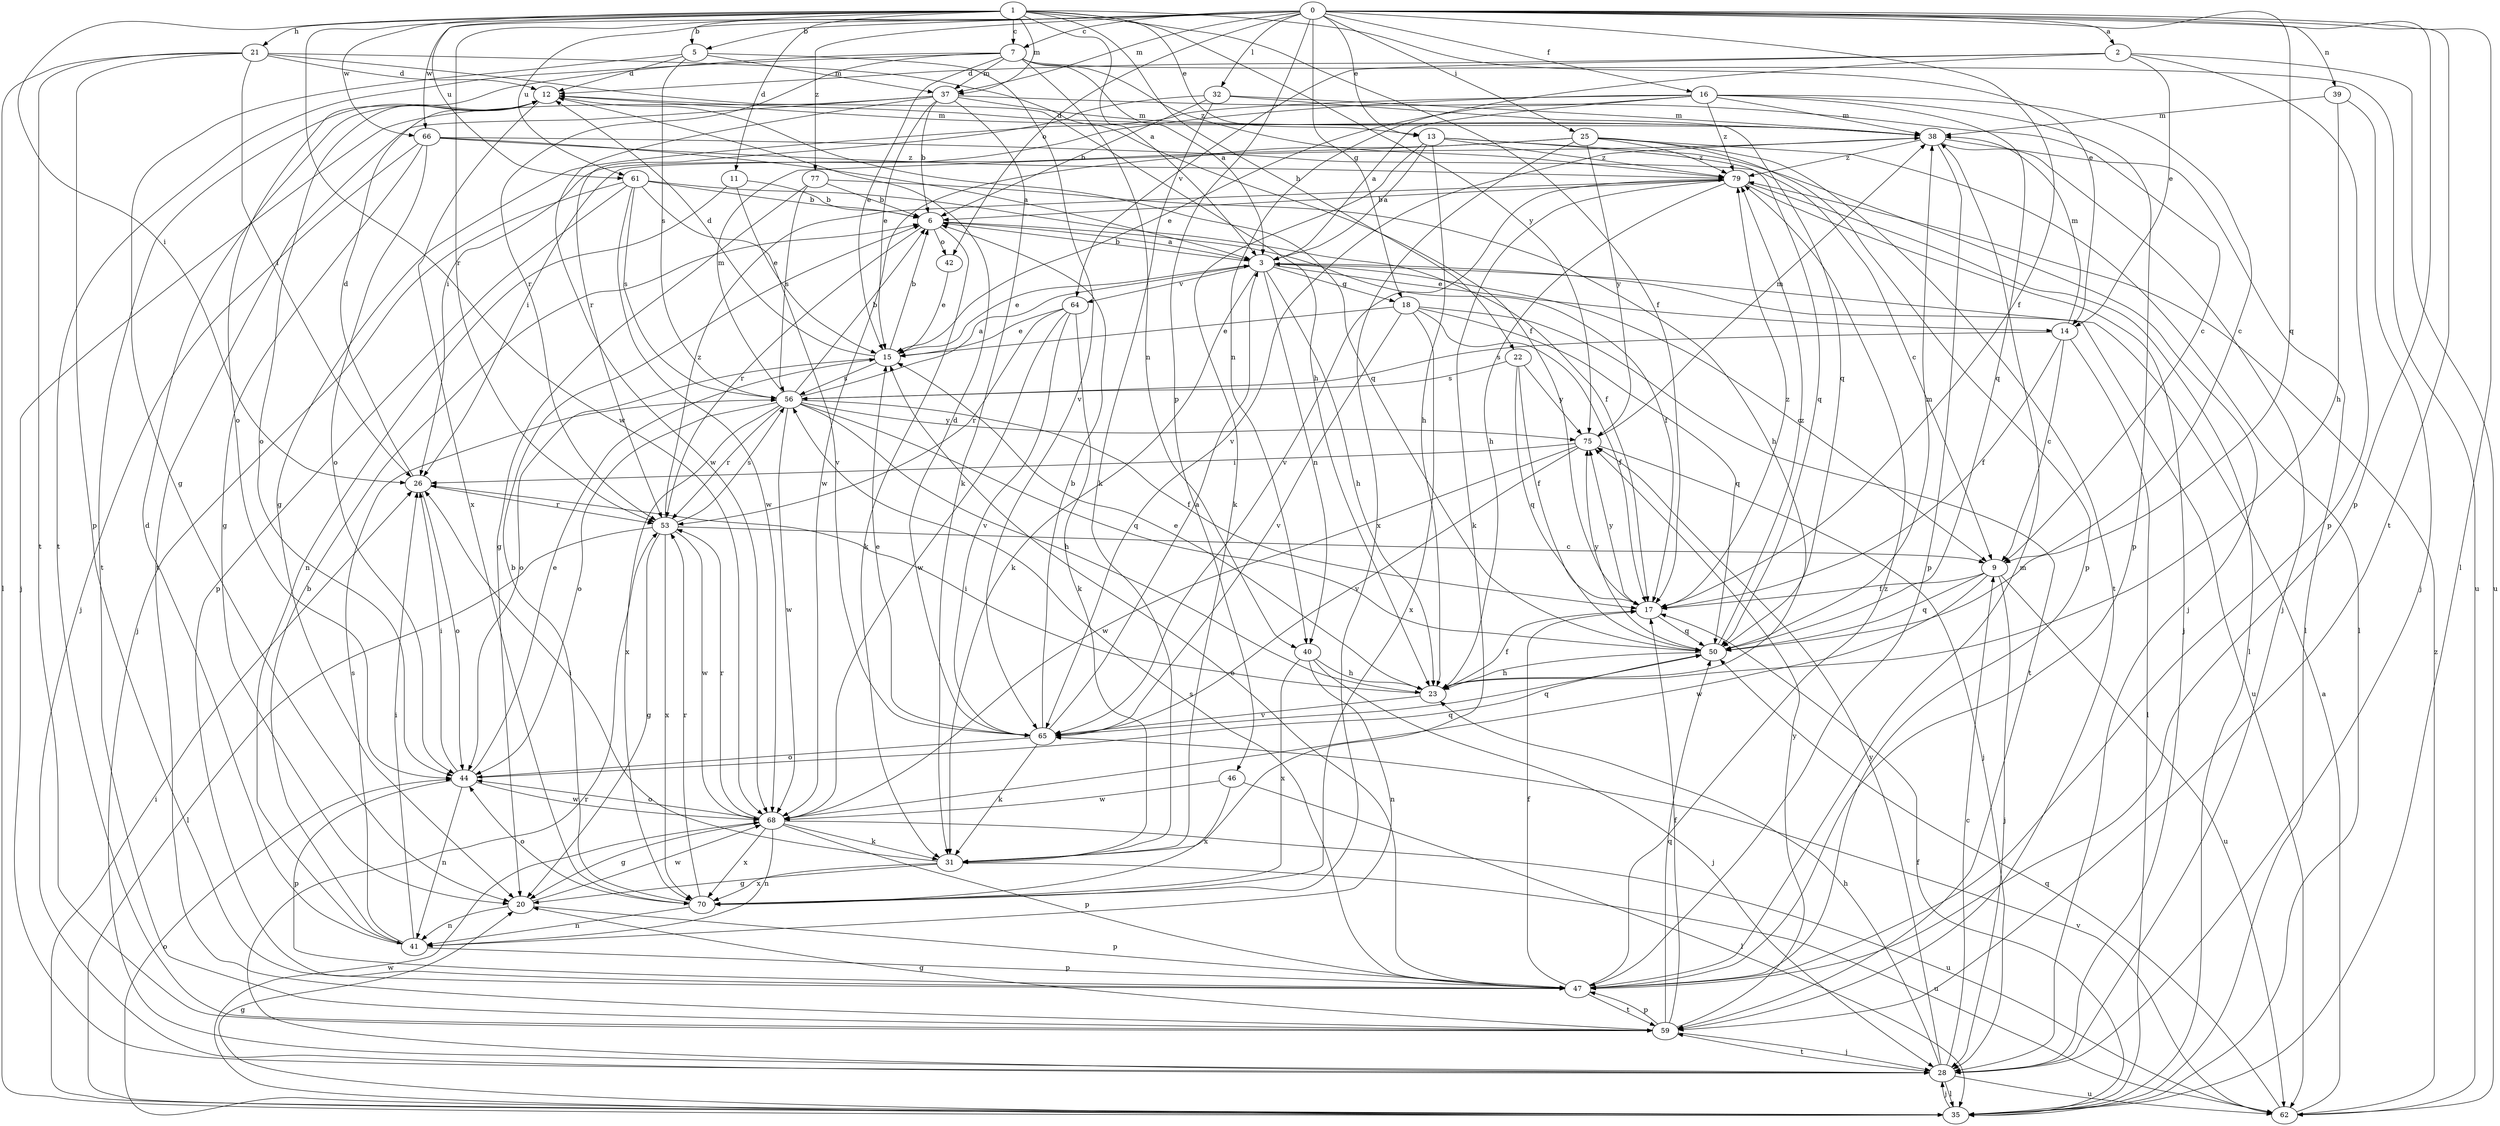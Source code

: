 strict digraph  {
0;
1;
2;
3;
5;
6;
7;
9;
11;
12;
13;
14;
15;
16;
17;
18;
20;
21;
22;
23;
25;
26;
28;
31;
32;
35;
37;
38;
39;
40;
41;
42;
44;
46;
47;
50;
53;
56;
59;
61;
62;
64;
65;
66;
68;
70;
75;
77;
79;
0 -> 2  [label=a];
0 -> 5  [label=b];
0 -> 7  [label=c];
0 -> 13  [label=e];
0 -> 16  [label=f];
0 -> 17  [label=f];
0 -> 18  [label=g];
0 -> 25  [label=i];
0 -> 32  [label=l];
0 -> 35  [label=l];
0 -> 37  [label=m];
0 -> 39  [label=n];
0 -> 42  [label=o];
0 -> 46  [label=p];
0 -> 47  [label=p];
0 -> 50  [label=q];
0 -> 53  [label=r];
0 -> 59  [label=t];
0 -> 61  [label=u];
0 -> 66  [label=w];
0 -> 77  [label=z];
1 -> 3  [label=a];
1 -> 5  [label=b];
1 -> 7  [label=c];
1 -> 11  [label=d];
1 -> 13  [label=e];
1 -> 14  [label=e];
1 -> 17  [label=f];
1 -> 21  [label=h];
1 -> 22  [label=h];
1 -> 26  [label=i];
1 -> 37  [label=m];
1 -> 61  [label=u];
1 -> 66  [label=w];
1 -> 68  [label=w];
1 -> 75  [label=y];
2 -> 12  [label=d];
2 -> 14  [label=e];
2 -> 40  [label=n];
2 -> 47  [label=p];
2 -> 62  [label=u];
2 -> 64  [label=v];
3 -> 6  [label=b];
3 -> 9  [label=c];
3 -> 14  [label=e];
3 -> 15  [label=e];
3 -> 18  [label=g];
3 -> 23  [label=h];
3 -> 31  [label=k];
3 -> 40  [label=n];
3 -> 62  [label=u];
3 -> 64  [label=v];
5 -> 12  [label=d];
5 -> 20  [label=g];
5 -> 37  [label=m];
5 -> 56  [label=s];
5 -> 65  [label=v];
6 -> 3  [label=a];
6 -> 17  [label=f];
6 -> 31  [label=k];
6 -> 42  [label=o];
6 -> 53  [label=r];
7 -> 3  [label=a];
7 -> 15  [label=e];
7 -> 37  [label=m];
7 -> 40  [label=n];
7 -> 44  [label=o];
7 -> 53  [label=r];
7 -> 59  [label=t];
7 -> 62  [label=u];
7 -> 79  [label=z];
9 -> 17  [label=f];
9 -> 28  [label=j];
9 -> 50  [label=q];
9 -> 62  [label=u];
9 -> 68  [label=w];
11 -> 6  [label=b];
11 -> 15  [label=e];
11 -> 41  [label=n];
12 -> 38  [label=m];
12 -> 44  [label=o];
12 -> 50  [label=q];
12 -> 59  [label=t];
12 -> 70  [label=x];
13 -> 3  [label=a];
13 -> 23  [label=h];
13 -> 28  [label=j];
13 -> 31  [label=k];
13 -> 50  [label=q];
13 -> 79  [label=z];
14 -> 9  [label=c];
14 -> 17  [label=f];
14 -> 35  [label=l];
14 -> 38  [label=m];
14 -> 56  [label=s];
15 -> 6  [label=b];
15 -> 12  [label=d];
15 -> 44  [label=o];
15 -> 56  [label=s];
16 -> 3  [label=a];
16 -> 9  [label=c];
16 -> 15  [label=e];
16 -> 20  [label=g];
16 -> 26  [label=i];
16 -> 38  [label=m];
16 -> 47  [label=p];
16 -> 50  [label=q];
16 -> 79  [label=z];
17 -> 50  [label=q];
17 -> 75  [label=y];
17 -> 79  [label=z];
18 -> 15  [label=e];
18 -> 17  [label=f];
18 -> 50  [label=q];
18 -> 59  [label=t];
18 -> 65  [label=v];
18 -> 70  [label=x];
20 -> 41  [label=n];
20 -> 47  [label=p];
20 -> 68  [label=w];
21 -> 12  [label=d];
21 -> 17  [label=f];
21 -> 23  [label=h];
21 -> 26  [label=i];
21 -> 35  [label=l];
21 -> 47  [label=p];
21 -> 59  [label=t];
22 -> 17  [label=f];
22 -> 50  [label=q];
22 -> 56  [label=s];
22 -> 75  [label=y];
23 -> 15  [label=e];
23 -> 17  [label=f];
23 -> 26  [label=i];
23 -> 65  [label=v];
25 -> 26  [label=i];
25 -> 35  [label=l];
25 -> 47  [label=p];
25 -> 59  [label=t];
25 -> 68  [label=w];
25 -> 70  [label=x];
25 -> 75  [label=y];
25 -> 79  [label=z];
26 -> 12  [label=d];
26 -> 44  [label=o];
26 -> 53  [label=r];
28 -> 9  [label=c];
28 -> 23  [label=h];
28 -> 35  [label=l];
28 -> 53  [label=r];
28 -> 59  [label=t];
28 -> 62  [label=u];
28 -> 75  [label=y];
31 -> 20  [label=g];
31 -> 26  [label=i];
31 -> 62  [label=u];
31 -> 70  [label=x];
32 -> 6  [label=b];
32 -> 31  [label=k];
32 -> 38  [label=m];
32 -> 50  [label=q];
32 -> 53  [label=r];
35 -> 17  [label=f];
35 -> 20  [label=g];
35 -> 26  [label=i];
35 -> 28  [label=j];
35 -> 44  [label=o];
35 -> 68  [label=w];
37 -> 6  [label=b];
37 -> 9  [label=c];
37 -> 15  [label=e];
37 -> 28  [label=j];
37 -> 31  [label=k];
37 -> 38  [label=m];
37 -> 59  [label=t];
37 -> 68  [label=w];
38 -> 12  [label=d];
38 -> 28  [label=j];
38 -> 35  [label=l];
38 -> 47  [label=p];
38 -> 65  [label=v];
38 -> 79  [label=z];
39 -> 23  [label=h];
39 -> 28  [label=j];
39 -> 38  [label=m];
40 -> 23  [label=h];
40 -> 28  [label=j];
40 -> 41  [label=n];
40 -> 70  [label=x];
41 -> 6  [label=b];
41 -> 12  [label=d];
41 -> 26  [label=i];
41 -> 47  [label=p];
41 -> 56  [label=s];
42 -> 15  [label=e];
44 -> 15  [label=e];
44 -> 26  [label=i];
44 -> 41  [label=n];
44 -> 47  [label=p];
44 -> 50  [label=q];
44 -> 68  [label=w];
46 -> 35  [label=l];
46 -> 68  [label=w];
46 -> 70  [label=x];
47 -> 15  [label=e];
47 -> 17  [label=f];
47 -> 38  [label=m];
47 -> 56  [label=s];
47 -> 59  [label=t];
47 -> 79  [label=z];
50 -> 23  [label=h];
50 -> 38  [label=m];
50 -> 75  [label=y];
50 -> 79  [label=z];
53 -> 9  [label=c];
53 -> 20  [label=g];
53 -> 35  [label=l];
53 -> 56  [label=s];
53 -> 68  [label=w];
53 -> 70  [label=x];
53 -> 79  [label=z];
56 -> 3  [label=a];
56 -> 6  [label=b];
56 -> 17  [label=f];
56 -> 23  [label=h];
56 -> 38  [label=m];
56 -> 44  [label=o];
56 -> 50  [label=q];
56 -> 53  [label=r];
56 -> 68  [label=w];
56 -> 70  [label=x];
56 -> 75  [label=y];
59 -> 17  [label=f];
59 -> 20  [label=g];
59 -> 28  [label=j];
59 -> 47  [label=p];
59 -> 50  [label=q];
59 -> 75  [label=y];
61 -> 6  [label=b];
61 -> 17  [label=f];
61 -> 28  [label=j];
61 -> 47  [label=p];
61 -> 56  [label=s];
61 -> 65  [label=v];
61 -> 68  [label=w];
62 -> 3  [label=a];
62 -> 50  [label=q];
62 -> 65  [label=v];
62 -> 79  [label=z];
64 -> 15  [label=e];
64 -> 31  [label=k];
64 -> 53  [label=r];
64 -> 65  [label=v];
64 -> 68  [label=w];
65 -> 3  [label=a];
65 -> 6  [label=b];
65 -> 12  [label=d];
65 -> 15  [label=e];
65 -> 31  [label=k];
65 -> 44  [label=o];
65 -> 50  [label=q];
66 -> 3  [label=a];
66 -> 9  [label=c];
66 -> 20  [label=g];
66 -> 28  [label=j];
66 -> 44  [label=o];
66 -> 79  [label=z];
68 -> 20  [label=g];
68 -> 31  [label=k];
68 -> 41  [label=n];
68 -> 44  [label=o];
68 -> 47  [label=p];
68 -> 53  [label=r];
68 -> 62  [label=u];
68 -> 70  [label=x];
70 -> 6  [label=b];
70 -> 41  [label=n];
70 -> 44  [label=o];
70 -> 53  [label=r];
75 -> 26  [label=i];
75 -> 28  [label=j];
75 -> 38  [label=m];
75 -> 65  [label=v];
75 -> 68  [label=w];
77 -> 6  [label=b];
77 -> 20  [label=g];
77 -> 23  [label=h];
77 -> 56  [label=s];
79 -> 6  [label=b];
79 -> 23  [label=h];
79 -> 28  [label=j];
79 -> 31  [label=k];
79 -> 35  [label=l];
79 -> 65  [label=v];
}
